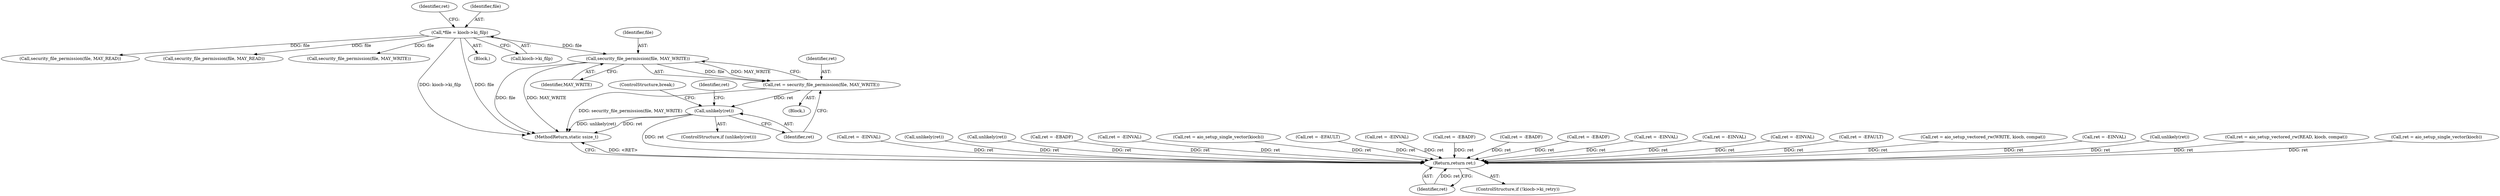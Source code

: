 digraph "0_linux_a70b52ec1aaeaf60f4739edb1b422827cb6f3893@pointer" {
"1000213" [label="(Call,security_file_permission(file, MAY_WRITE))"];
"1000105" [label="(Call,*file = kiocb->ki_filp)"];
"1000211" [label="(Call,ret = security_file_permission(file, MAY_WRITE))"];
"1000217" [label="(Call,unlikely(ret))"];
"1000385" [label="(Return,return ret;)"];
"1000259" [label="(Call,security_file_permission(file, MAY_READ))"];
"1000376" [label="(Call,ret = -EINVAL)"];
"1000118" [label="(Block,)"];
"1000214" [label="(Identifier,file)"];
"1000155" [label="(Call,unlikely(ret))"];
"1000263" [label="(Call,unlikely(ret))"];
"1000182" [label="(Call,ret = -EBADF)"];
"1000151" [label="(Call,security_file_permission(file, MAY_READ))"];
"1000221" [label="(Identifier,ret)"];
"1000357" [label="(Call,ret = -EINVAL)"];
"1000307" [label="(Call,security_file_permission(file, MAY_WRITE))"];
"1000217" [label="(Call,unlikely(ret))"];
"1000220" [label="(Call,ret = aio_setup_single_vector(kiocb))"];
"1000385" [label="(Return,return ret;)"];
"1000386" [label="(Identifier,ret)"];
"1000195" [label="(Call,ret = -EFAULT)"];
"1000227" [label="(Call,ret = -EINVAL)"];
"1000120" [label="(Call,ret = -EBADF)"];
"1000216" [label="(ControlStructure,if (unlikely(ret)))"];
"1000389" [label="(MethodReturn,static ssize_t)"];
"1000112" [label="(Identifier,ret)"];
"1000244" [label="(Call,ret = -EBADF)"];
"1000292" [label="(Call,ret = -EBADF)"];
"1000340" [label="(Call,ret = -EINVAL)"];
"1000212" [label="(Identifier,ret)"];
"1000211" [label="(Call,ret = security_file_permission(file, MAY_WRITE))"];
"1000103" [label="(Block,)"];
"1000105" [label="(Call,*file = kiocb->ki_filp)"];
"1000219" [label="(ControlStructure,break;)"];
"1000213" [label="(Call,security_file_permission(file, MAY_WRITE))"];
"1000323" [label="(Call,ret = -EINVAL)"];
"1000107" [label="(Call,kiocb->ki_filp)"];
"1000275" [label="(Call,ret = -EINVAL)"];
"1000133" [label="(Call,ret = -EFAULT)"];
"1000380" [label="(ControlStructure,if (!kiocb->ki_retry))"];
"1000314" [label="(Call,ret = aio_setup_vectored_rw(WRITE, kiocb, compat))"];
"1000218" [label="(Identifier,ret)"];
"1000165" [label="(Call,ret = -EINVAL)"];
"1000106" [label="(Identifier,file)"];
"1000311" [label="(Call,unlikely(ret))"];
"1000266" [label="(Call,ret = aio_setup_vectored_rw(READ, kiocb, compat))"];
"1000215" [label="(Identifier,MAY_WRITE)"];
"1000158" [label="(Call,ret = aio_setup_single_vector(kiocb))"];
"1000213" -> "1000211"  [label="AST: "];
"1000213" -> "1000215"  [label="CFG: "];
"1000214" -> "1000213"  [label="AST: "];
"1000215" -> "1000213"  [label="AST: "];
"1000211" -> "1000213"  [label="CFG: "];
"1000213" -> "1000389"  [label="DDG: file"];
"1000213" -> "1000389"  [label="DDG: MAY_WRITE"];
"1000213" -> "1000211"  [label="DDG: file"];
"1000213" -> "1000211"  [label="DDG: MAY_WRITE"];
"1000105" -> "1000213"  [label="DDG: file"];
"1000105" -> "1000103"  [label="AST: "];
"1000105" -> "1000107"  [label="CFG: "];
"1000106" -> "1000105"  [label="AST: "];
"1000107" -> "1000105"  [label="AST: "];
"1000112" -> "1000105"  [label="CFG: "];
"1000105" -> "1000389"  [label="DDG: kiocb->ki_filp"];
"1000105" -> "1000389"  [label="DDG: file"];
"1000105" -> "1000151"  [label="DDG: file"];
"1000105" -> "1000259"  [label="DDG: file"];
"1000105" -> "1000307"  [label="DDG: file"];
"1000211" -> "1000118"  [label="AST: "];
"1000212" -> "1000211"  [label="AST: "];
"1000218" -> "1000211"  [label="CFG: "];
"1000211" -> "1000389"  [label="DDG: security_file_permission(file, MAY_WRITE)"];
"1000211" -> "1000217"  [label="DDG: ret"];
"1000217" -> "1000216"  [label="AST: "];
"1000217" -> "1000218"  [label="CFG: "];
"1000218" -> "1000217"  [label="AST: "];
"1000219" -> "1000217"  [label="CFG: "];
"1000221" -> "1000217"  [label="CFG: "];
"1000217" -> "1000389"  [label="DDG: unlikely(ret)"];
"1000217" -> "1000389"  [label="DDG: ret"];
"1000217" -> "1000385"  [label="DDG: ret"];
"1000385" -> "1000380"  [label="AST: "];
"1000385" -> "1000386"  [label="CFG: "];
"1000386" -> "1000385"  [label="AST: "];
"1000389" -> "1000385"  [label="CFG: "];
"1000385" -> "1000389"  [label="DDG: <RET>"];
"1000386" -> "1000385"  [label="DDG: ret"];
"1000158" -> "1000385"  [label="DDG: ret"];
"1000311" -> "1000385"  [label="DDG: ret"];
"1000314" -> "1000385"  [label="DDG: ret"];
"1000292" -> "1000385"  [label="DDG: ret"];
"1000227" -> "1000385"  [label="DDG: ret"];
"1000165" -> "1000385"  [label="DDG: ret"];
"1000357" -> "1000385"  [label="DDG: ret"];
"1000275" -> "1000385"  [label="DDG: ret"];
"1000323" -> "1000385"  [label="DDG: ret"];
"1000155" -> "1000385"  [label="DDG: ret"];
"1000244" -> "1000385"  [label="DDG: ret"];
"1000195" -> "1000385"  [label="DDG: ret"];
"1000220" -> "1000385"  [label="DDG: ret"];
"1000376" -> "1000385"  [label="DDG: ret"];
"1000266" -> "1000385"  [label="DDG: ret"];
"1000133" -> "1000385"  [label="DDG: ret"];
"1000120" -> "1000385"  [label="DDG: ret"];
"1000263" -> "1000385"  [label="DDG: ret"];
"1000340" -> "1000385"  [label="DDG: ret"];
"1000182" -> "1000385"  [label="DDG: ret"];
}
